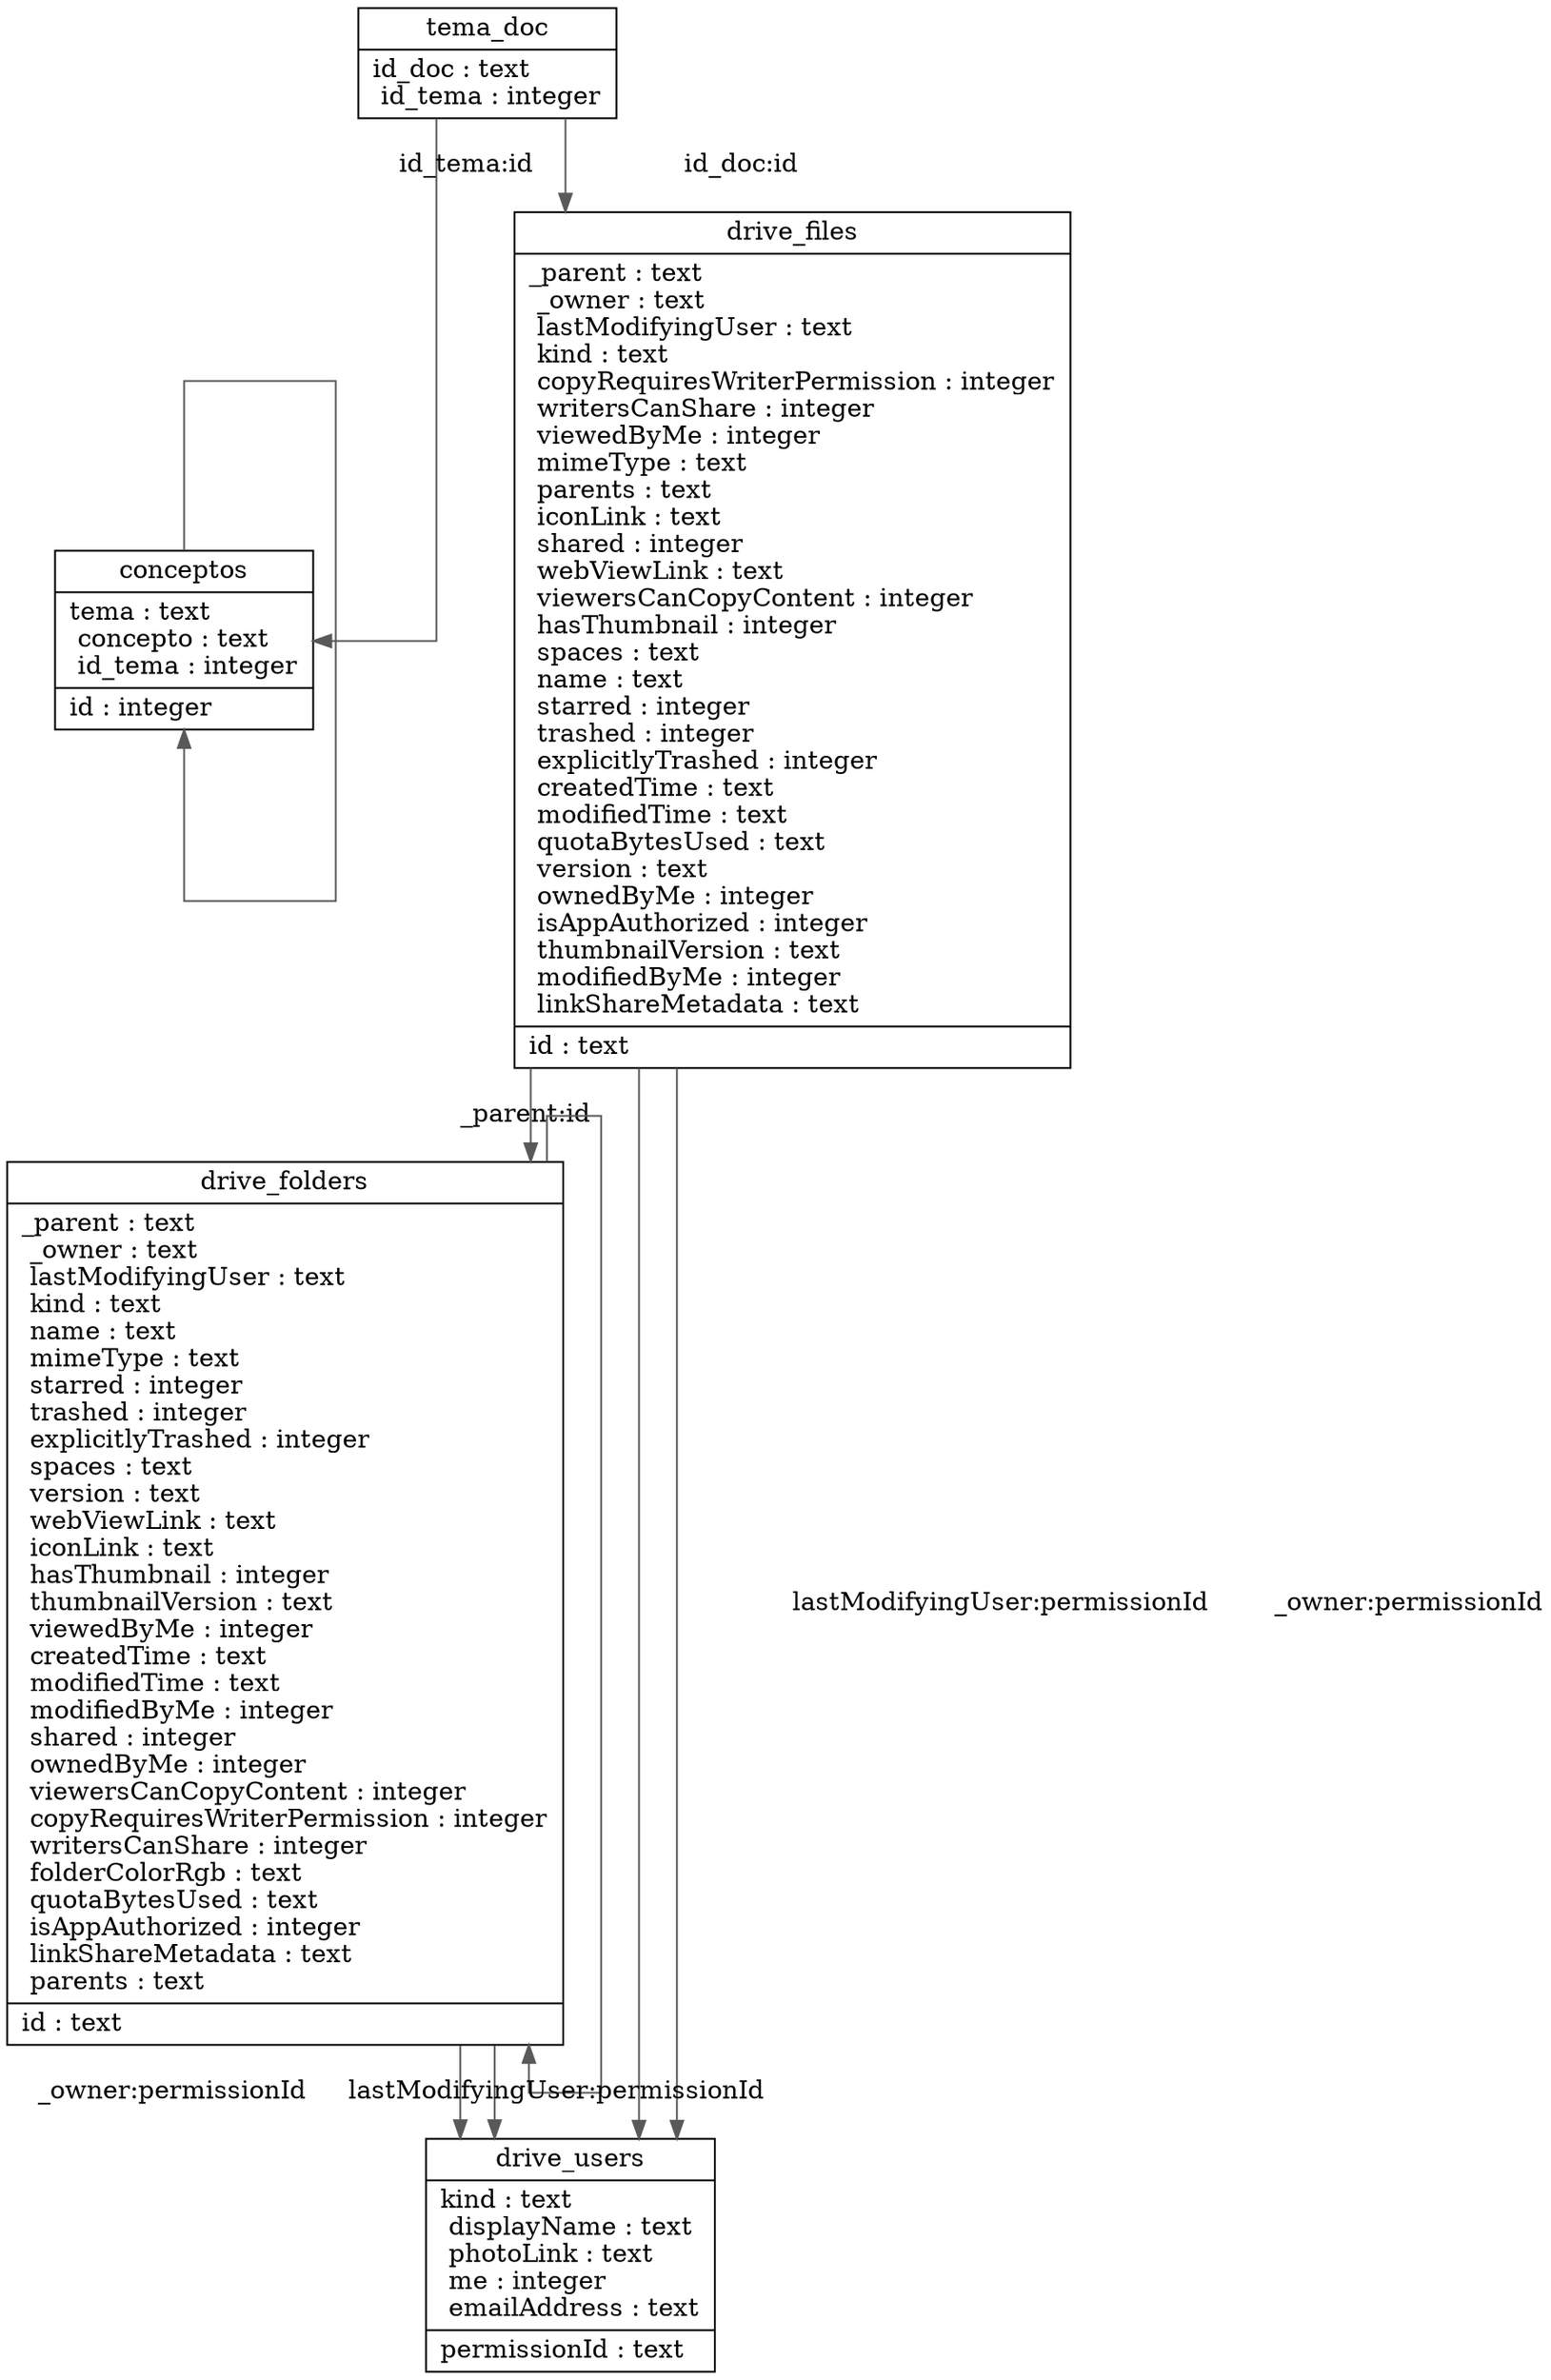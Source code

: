 digraph "main" {

splines  = ortho;
fontname = "Inconsolata";

node [colorscheme = ylgnbu4];
edge [colorscheme = dark28, dir = both];

conceptos     [shape = record, pos = "-0.847,11.927!"   , label = "{ conceptos |  tema : text\l  concepto : text\l  id_tema : integer\l| id : integer\l }"];
drive_files   [shape = record, pos = "5.423,14.414!"    , label = "{ drive_files |  _parent : text\l  _owner : text\l  lastModifyingUser : text\l  kind : text\l  copyRequiresWriterPermission : integer\l  writersCanShare : integer\l  viewedByMe : integer\l  mimeType : text\l  parents : text\l  iconLink : text\l  shared : integer\l  webViewLink : text\l  viewersCanCopyContent : integer\l  hasThumbnail : integer\l  spaces : text\l  name : text\l  starred : integer\l  trashed : integer\l  explicitlyTrashed : integer\l  createdTime : text\l  modifiedTime : text\l  quotaBytesUsed : text\l  version : text\l  ownedByMe : integer\l  isAppAuthorized : integer\l  thumbnailVersion : text\l  modifiedByMe : integer\l  linkShareMetadata : text\l| id : text\l }"];
drive_folders [shape = record, pos = "-5.428,14.254!"   , label = "{ drive_folders |  _parent : text\l  _owner : text\l  lastModifyingUser : text\l  kind : text\l  name : text\l  mimeType : text\l  starred : integer\l  trashed : integer\l  explicitlyTrashed : integer\l  spaces : text\l  version : text\l  webViewLink : text\l  iconLink : text\l  hasThumbnail : integer\l  thumbnailVersion : text\l  viewedByMe : integer\l  createdTime : text\l  modifiedTime : text\l  modifiedByMe : integer\l  shared : integer\l  ownedByMe : integer\l  viewersCanCopyContent : integer\l  copyRequiresWriterPermission : integer\l  writersCanShare : integer\l  folderColorRgb : text\l  quotaBytesUsed : text\l  isAppAuthorized : integer\l  linkShareMetadata : text\l  parents : text\l| id : text\l }"];
drive_users   [shape = record, pos = "0.733,17.213!"    , label = "{ drive_users |  kind : text\l  displayName : text\l  photoLink : text\l  me : integer\l  emailAddress : text\l| permissionId : text\l }"];
tema_doc      [shape = record, pos = "2.288,11.512!"    , label = "{ tema_doc |  id_doc : text\l  id_tema : integer\l }"];

conceptos     -> conceptos     [color = "#595959", style = solid , arrowtail = none    , arrowhead = normal  , taillabel = "", label = "id_tema:id", headlabel = ""];
drive_files   -> drive_folders [color = "#595959", style = solid , arrowtail = none    , arrowhead = normal  , taillabel = "", label = "_parent:id", headlabel = ""];
drive_files   -> drive_users   [color = "#595959", style = solid , arrowtail = none    , arrowhead = normal  , taillabel = "", label = "lastModifyingUser:permissionId", headlabel = ""];
drive_files   -> drive_users   [color = "#595959", style = solid , arrowtail = none    , arrowhead = normal  , taillabel = "", label = "_owner:permissionId", headlabel = ""];
drive_folders -> drive_folders [color = "#595959", style = solid , arrowtail = none    , arrowhead = normal  , taillabel = "", label = "_parent:id", headlabel = ""];
drive_folders -> drive_users   [color = "#595959", style = solid , arrowtail = none    , arrowhead = normal  , taillabel = "", label = "_owner:permissionId", headlabel = ""];
drive_folders -> drive_users   [color = "#595959", style = solid , arrowtail = none    , arrowhead = normal  , taillabel = "", label = "lastModifyingUser:permissionId", headlabel = ""];
tema_doc      -> conceptos     [color = "#595959", style = solid , arrowtail = none    , arrowhead = normal  , taillabel = "", label = "id_tema:id", headlabel = ""];
tema_doc      -> drive_files   [color = "#595959", style = solid , arrowtail = none    , arrowhead = normal  , taillabel = "", label = "id_doc:id", headlabel = ""];

}
